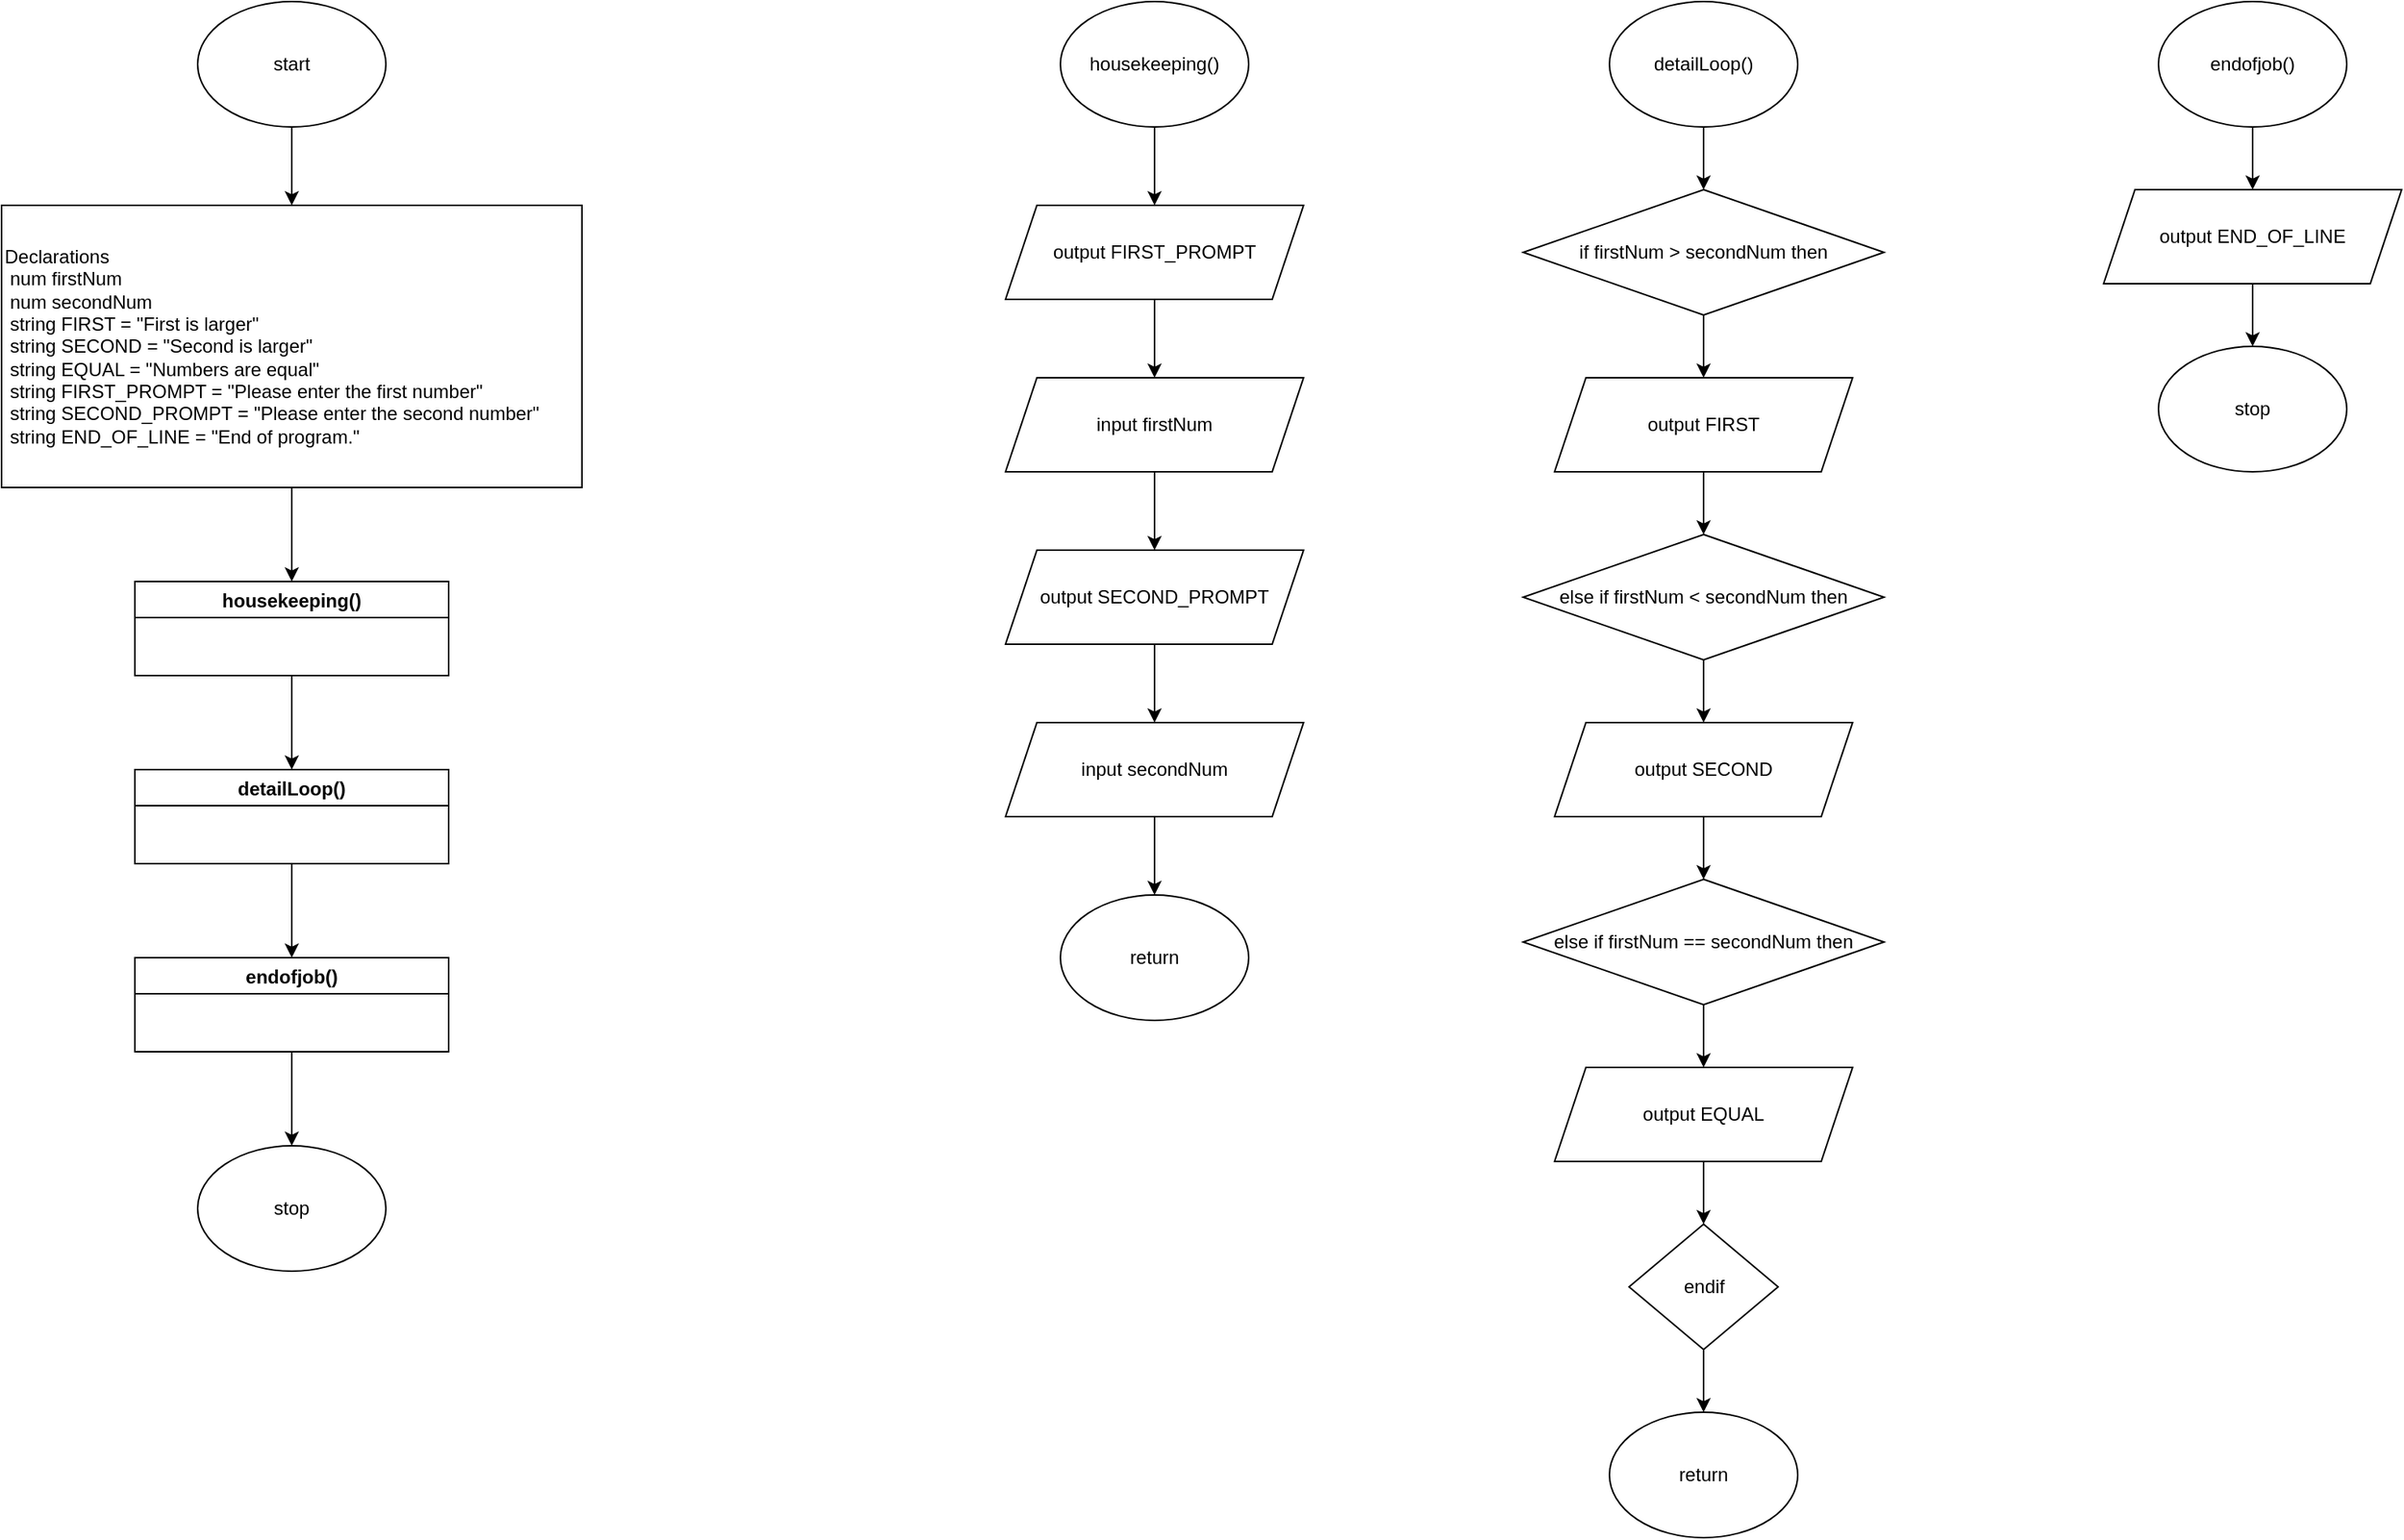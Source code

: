 <mxfile version="17.2.1" type="github">
  <diagram id="C5RBs43oDa-KdzZeNtuy" name="Page-1">
    <mxGraphModel dx="1422" dy="794" grid="1" gridSize="10" guides="1" tooltips="1" connect="1" arrows="1" fold="1" page="1" pageScale="1" pageWidth="827" pageHeight="1169" math="0" shadow="0">
      <root>
        <mxCell id="WIyWlLk6GJQsqaUBKTNV-0" />
        <mxCell id="WIyWlLk6GJQsqaUBKTNV-1" parent="WIyWlLk6GJQsqaUBKTNV-0" />
        <mxCell id="g5uFRqkh2VAbPU18wjDP-3" style="edgeStyle=orthogonalEdgeStyle;rounded=0;orthogonalLoop=1;jettySize=auto;html=1;exitX=0.5;exitY=1;exitDx=0;exitDy=0;entryX=0.5;entryY=0;entryDx=0;entryDy=0;" parent="WIyWlLk6GJQsqaUBKTNV-1" source="g5uFRqkh2VAbPU18wjDP-0" target="g5uFRqkh2VAbPU18wjDP-2" edge="1">
          <mxGeometry relative="1" as="geometry" />
        </mxCell>
        <mxCell id="g5uFRqkh2VAbPU18wjDP-0" value="start" style="ellipse;whiteSpace=wrap;html=1;" parent="WIyWlLk6GJQsqaUBKTNV-1" vertex="1">
          <mxGeometry x="350" y="370" width="120" height="80" as="geometry" />
        </mxCell>
        <mxCell id="g5uFRqkh2VAbPU18wjDP-6" style="edgeStyle=orthogonalEdgeStyle;rounded=0;orthogonalLoop=1;jettySize=auto;html=1;exitX=0.5;exitY=1;exitDx=0;exitDy=0;entryX=0.5;entryY=0;entryDx=0;entryDy=0;" parent="WIyWlLk6GJQsqaUBKTNV-1" source="g5uFRqkh2VAbPU18wjDP-2" target="g5uFRqkh2VAbPU18wjDP-4" edge="1">
          <mxGeometry relative="1" as="geometry" />
        </mxCell>
        <mxCell id="g5uFRqkh2VAbPU18wjDP-2" value="Declarations&lt;br&gt;&lt;span style=&quot;white-space: pre&quot;&gt; &lt;/span&gt;num firstNum&lt;br&gt;&lt;span style=&quot;white-space: pre&quot;&gt; &lt;/span&gt;num secondNum&lt;br&gt;&lt;span style=&quot;white-space: pre&quot;&gt; &lt;/span&gt;string FIRST = &quot;First is larger&quot;&lt;br&gt;&lt;span style=&quot;white-space: pre&quot;&gt; &lt;/span&gt;string SECOND = &quot;Second is larger&quot;&lt;br&gt;&lt;span style=&quot;white-space: pre&quot;&gt; &lt;/span&gt;string EQUAL = &quot;Numbers are equal&quot;&lt;br&gt;&lt;span style=&quot;white-space: pre&quot;&gt; &lt;/span&gt;string FIRST_PROMPT = &quot;Please enter the first number&quot;&lt;br&gt;&lt;span style=&quot;white-space: pre&quot;&gt; &lt;/span&gt;string SECOND_PROMPT = &quot;Please enter the second number&quot;&lt;br&gt;&lt;span style=&quot;white-space: pre&quot;&gt; &lt;/span&gt;string END_OF_LINE = &quot;End of program.&quot;" style="rounded=0;whiteSpace=wrap;html=1;align=left;" parent="WIyWlLk6GJQsqaUBKTNV-1" vertex="1">
          <mxGeometry x="225" y="500" width="370" height="180" as="geometry" />
        </mxCell>
        <mxCell id="g5uFRqkh2VAbPU18wjDP-8" style="edgeStyle=orthogonalEdgeStyle;rounded=0;orthogonalLoop=1;jettySize=auto;html=1;exitX=0.5;exitY=1;exitDx=0;exitDy=0;entryX=0.5;entryY=0;entryDx=0;entryDy=0;" parent="WIyWlLk6GJQsqaUBKTNV-1" source="g5uFRqkh2VAbPU18wjDP-4" target="g5uFRqkh2VAbPU18wjDP-7" edge="1">
          <mxGeometry relative="1" as="geometry" />
        </mxCell>
        <mxCell id="g5uFRqkh2VAbPU18wjDP-4" value="housekeeping()" style="swimlane;startSize=23;" parent="WIyWlLk6GJQsqaUBKTNV-1" vertex="1">
          <mxGeometry x="310" y="740" width="200" height="60" as="geometry">
            <mxRectangle x="310" y="740" width="120" height="23" as="alternateBounds" />
          </mxGeometry>
        </mxCell>
        <mxCell id="g5uFRqkh2VAbPU18wjDP-10" style="edgeStyle=orthogonalEdgeStyle;rounded=0;orthogonalLoop=1;jettySize=auto;html=1;exitX=0.5;exitY=1;exitDx=0;exitDy=0;entryX=0.5;entryY=0;entryDx=0;entryDy=0;" parent="WIyWlLk6GJQsqaUBKTNV-1" source="g5uFRqkh2VAbPU18wjDP-7" target="g5uFRqkh2VAbPU18wjDP-9" edge="1">
          <mxGeometry relative="1" as="geometry" />
        </mxCell>
        <mxCell id="g5uFRqkh2VAbPU18wjDP-7" value="detailLoop()" style="swimlane;startSize=23;" parent="WIyWlLk6GJQsqaUBKTNV-1" vertex="1">
          <mxGeometry x="310" y="860" width="200" height="60" as="geometry">
            <mxRectangle x="310" y="740" width="120" height="23" as="alternateBounds" />
          </mxGeometry>
        </mxCell>
        <mxCell id="g5uFRqkh2VAbPU18wjDP-12" style="edgeStyle=orthogonalEdgeStyle;rounded=0;orthogonalLoop=1;jettySize=auto;html=1;exitX=0.5;exitY=1;exitDx=0;exitDy=0;" parent="WIyWlLk6GJQsqaUBKTNV-1" source="g5uFRqkh2VAbPU18wjDP-9" target="g5uFRqkh2VAbPU18wjDP-11" edge="1">
          <mxGeometry relative="1" as="geometry" />
        </mxCell>
        <mxCell id="g5uFRqkh2VAbPU18wjDP-9" value="endofjob()" style="swimlane;startSize=23;" parent="WIyWlLk6GJQsqaUBKTNV-1" vertex="1">
          <mxGeometry x="310" y="980" width="200" height="60" as="geometry">
            <mxRectangle x="310" y="740" width="120" height="23" as="alternateBounds" />
          </mxGeometry>
        </mxCell>
        <mxCell id="g5uFRqkh2VAbPU18wjDP-11" value="stop" style="ellipse;whiteSpace=wrap;html=1;" parent="WIyWlLk6GJQsqaUBKTNV-1" vertex="1">
          <mxGeometry x="350" y="1100" width="120" height="80" as="geometry" />
        </mxCell>
        <mxCell id="g5uFRqkh2VAbPU18wjDP-19" style="edgeStyle=orthogonalEdgeStyle;rounded=0;orthogonalLoop=1;jettySize=auto;html=1;exitX=0.5;exitY=1;exitDx=0;exitDy=0;entryX=0.5;entryY=0;entryDx=0;entryDy=0;" parent="WIyWlLk6GJQsqaUBKTNV-1" source="g5uFRqkh2VAbPU18wjDP-13" target="g5uFRqkh2VAbPU18wjDP-14" edge="1">
          <mxGeometry relative="1" as="geometry" />
        </mxCell>
        <mxCell id="g5uFRqkh2VAbPU18wjDP-13" value="housekeeping()" style="ellipse;whiteSpace=wrap;html=1;" parent="WIyWlLk6GJQsqaUBKTNV-1" vertex="1">
          <mxGeometry x="900" y="370" width="120" height="80" as="geometry" />
        </mxCell>
        <mxCell id="g5uFRqkh2VAbPU18wjDP-20" style="edgeStyle=orthogonalEdgeStyle;rounded=0;orthogonalLoop=1;jettySize=auto;html=1;exitX=0.5;exitY=1;exitDx=0;exitDy=0;entryX=0.5;entryY=0;entryDx=0;entryDy=0;" parent="WIyWlLk6GJQsqaUBKTNV-1" source="g5uFRqkh2VAbPU18wjDP-14" target="g5uFRqkh2VAbPU18wjDP-15" edge="1">
          <mxGeometry relative="1" as="geometry" />
        </mxCell>
        <mxCell id="g5uFRqkh2VAbPU18wjDP-14" value="output FIRST_PROMPT" style="shape=parallelogram;perimeter=parallelogramPerimeter;whiteSpace=wrap;html=1;fixedSize=1;" parent="WIyWlLk6GJQsqaUBKTNV-1" vertex="1">
          <mxGeometry x="865" y="500" width="190" height="60" as="geometry" />
        </mxCell>
        <mxCell id="g5uFRqkh2VAbPU18wjDP-22" style="edgeStyle=orthogonalEdgeStyle;rounded=0;orthogonalLoop=1;jettySize=auto;html=1;exitX=0.5;exitY=1;exitDx=0;exitDy=0;entryX=0.5;entryY=0;entryDx=0;entryDy=0;" parent="WIyWlLk6GJQsqaUBKTNV-1" source="g5uFRqkh2VAbPU18wjDP-15" target="g5uFRqkh2VAbPU18wjDP-16" edge="1">
          <mxGeometry relative="1" as="geometry" />
        </mxCell>
        <mxCell id="g5uFRqkh2VAbPU18wjDP-15" value="input firstNum" style="shape=parallelogram;perimeter=parallelogramPerimeter;whiteSpace=wrap;html=1;fixedSize=1;" parent="WIyWlLk6GJQsqaUBKTNV-1" vertex="1">
          <mxGeometry x="865" y="610" width="190" height="60" as="geometry" />
        </mxCell>
        <mxCell id="g5uFRqkh2VAbPU18wjDP-23" style="edgeStyle=orthogonalEdgeStyle;rounded=0;orthogonalLoop=1;jettySize=auto;html=1;exitX=0.5;exitY=1;exitDx=0;exitDy=0;entryX=0.5;entryY=0;entryDx=0;entryDy=0;" parent="WIyWlLk6GJQsqaUBKTNV-1" source="g5uFRqkh2VAbPU18wjDP-16" target="g5uFRqkh2VAbPU18wjDP-17" edge="1">
          <mxGeometry relative="1" as="geometry" />
        </mxCell>
        <mxCell id="g5uFRqkh2VAbPU18wjDP-16" value="output SECOND_PROMPT" style="shape=parallelogram;perimeter=parallelogramPerimeter;whiteSpace=wrap;html=1;fixedSize=1;" parent="WIyWlLk6GJQsqaUBKTNV-1" vertex="1">
          <mxGeometry x="865" y="720" width="190" height="60" as="geometry" />
        </mxCell>
        <mxCell id="g5uFRqkh2VAbPU18wjDP-24" style="edgeStyle=orthogonalEdgeStyle;rounded=0;orthogonalLoop=1;jettySize=auto;html=1;exitX=0.5;exitY=1;exitDx=0;exitDy=0;entryX=0.5;entryY=0;entryDx=0;entryDy=0;" parent="WIyWlLk6GJQsqaUBKTNV-1" source="g5uFRqkh2VAbPU18wjDP-17" target="g5uFRqkh2VAbPU18wjDP-18" edge="1">
          <mxGeometry relative="1" as="geometry" />
        </mxCell>
        <mxCell id="g5uFRqkh2VAbPU18wjDP-17" value="input secondNum" style="shape=parallelogram;perimeter=parallelogramPerimeter;whiteSpace=wrap;html=1;fixedSize=1;" parent="WIyWlLk6GJQsqaUBKTNV-1" vertex="1">
          <mxGeometry x="865" y="830" width="190" height="60" as="geometry" />
        </mxCell>
        <mxCell id="g5uFRqkh2VAbPU18wjDP-18" value="return" style="ellipse;whiteSpace=wrap;html=1;" parent="WIyWlLk6GJQsqaUBKTNV-1" vertex="1">
          <mxGeometry x="900" y="940" width="120" height="80" as="geometry" />
        </mxCell>
        <mxCell id="g5uFRqkh2VAbPU18wjDP-34" style="edgeStyle=orthogonalEdgeStyle;rounded=0;orthogonalLoop=1;jettySize=auto;html=1;exitX=0.5;exitY=1;exitDx=0;exitDy=0;entryX=0.5;entryY=0;entryDx=0;entryDy=0;" parent="WIyWlLk6GJQsqaUBKTNV-1" source="g5uFRqkh2VAbPU18wjDP-25" target="g5uFRqkh2VAbPU18wjDP-26" edge="1">
          <mxGeometry relative="1" as="geometry" />
        </mxCell>
        <mxCell id="g5uFRqkh2VAbPU18wjDP-25" value="detailLoop()" style="ellipse;whiteSpace=wrap;html=1;" parent="WIyWlLk6GJQsqaUBKTNV-1" vertex="1">
          <mxGeometry x="1250" y="370" width="120" height="80" as="geometry" />
        </mxCell>
        <mxCell id="g5uFRqkh2VAbPU18wjDP-35" style="edgeStyle=orthogonalEdgeStyle;rounded=0;orthogonalLoop=1;jettySize=auto;html=1;exitX=0.5;exitY=1;exitDx=0;exitDy=0;entryX=0.5;entryY=0;entryDx=0;entryDy=0;" parent="WIyWlLk6GJQsqaUBKTNV-1" source="g5uFRqkh2VAbPU18wjDP-26" target="g5uFRqkh2VAbPU18wjDP-27" edge="1">
          <mxGeometry relative="1" as="geometry" />
        </mxCell>
        <mxCell id="g5uFRqkh2VAbPU18wjDP-26" value="if firstNum &amp;gt; secondNum then" style="rhombus;whiteSpace=wrap;html=1;" parent="WIyWlLk6GJQsqaUBKTNV-1" vertex="1">
          <mxGeometry x="1195" y="490" width="230" height="80" as="geometry" />
        </mxCell>
        <mxCell id="g5uFRqkh2VAbPU18wjDP-36" style="edgeStyle=orthogonalEdgeStyle;rounded=0;orthogonalLoop=1;jettySize=auto;html=1;exitX=0.5;exitY=1;exitDx=0;exitDy=0;entryX=0.5;entryY=0;entryDx=0;entryDy=0;" parent="WIyWlLk6GJQsqaUBKTNV-1" source="g5uFRqkh2VAbPU18wjDP-27" target="g5uFRqkh2VAbPU18wjDP-28" edge="1">
          <mxGeometry relative="1" as="geometry" />
        </mxCell>
        <mxCell id="g5uFRqkh2VAbPU18wjDP-27" value="output FIRST" style="shape=parallelogram;perimeter=parallelogramPerimeter;whiteSpace=wrap;html=1;fixedSize=1;" parent="WIyWlLk6GJQsqaUBKTNV-1" vertex="1">
          <mxGeometry x="1215" y="610" width="190" height="60" as="geometry" />
        </mxCell>
        <mxCell id="g5uFRqkh2VAbPU18wjDP-37" style="edgeStyle=orthogonalEdgeStyle;rounded=0;orthogonalLoop=1;jettySize=auto;html=1;exitX=0.5;exitY=1;exitDx=0;exitDy=0;entryX=0.5;entryY=0;entryDx=0;entryDy=0;" parent="WIyWlLk6GJQsqaUBKTNV-1" source="g5uFRqkh2VAbPU18wjDP-28" target="g5uFRqkh2VAbPU18wjDP-29" edge="1">
          <mxGeometry relative="1" as="geometry" />
        </mxCell>
        <mxCell id="g5uFRqkh2VAbPU18wjDP-28" value="else if firstNum &amp;lt; secondNum then" style="rhombus;whiteSpace=wrap;html=1;" parent="WIyWlLk6GJQsqaUBKTNV-1" vertex="1">
          <mxGeometry x="1195" y="710" width="230" height="80" as="geometry" />
        </mxCell>
        <mxCell id="g5uFRqkh2VAbPU18wjDP-38" style="edgeStyle=orthogonalEdgeStyle;rounded=0;orthogonalLoop=1;jettySize=auto;html=1;exitX=0.5;exitY=1;exitDx=0;exitDy=0;entryX=0.5;entryY=0;entryDx=0;entryDy=0;" parent="WIyWlLk6GJQsqaUBKTNV-1" source="g5uFRqkh2VAbPU18wjDP-29" target="g5uFRqkh2VAbPU18wjDP-30" edge="1">
          <mxGeometry relative="1" as="geometry" />
        </mxCell>
        <mxCell id="g5uFRqkh2VAbPU18wjDP-29" value="output SECOND" style="shape=parallelogram;perimeter=parallelogramPerimeter;whiteSpace=wrap;html=1;fixedSize=1;" parent="WIyWlLk6GJQsqaUBKTNV-1" vertex="1">
          <mxGeometry x="1215" y="830" width="190" height="60" as="geometry" />
        </mxCell>
        <mxCell id="g5uFRqkh2VAbPU18wjDP-39" style="edgeStyle=orthogonalEdgeStyle;rounded=0;orthogonalLoop=1;jettySize=auto;html=1;exitX=0.5;exitY=1;exitDx=0;exitDy=0;entryX=0.5;entryY=0;entryDx=0;entryDy=0;" parent="WIyWlLk6GJQsqaUBKTNV-1" source="g5uFRqkh2VAbPU18wjDP-30" target="g5uFRqkh2VAbPU18wjDP-31" edge="1">
          <mxGeometry relative="1" as="geometry" />
        </mxCell>
        <mxCell id="g5uFRqkh2VAbPU18wjDP-30" value="else if firstNum == secondNum then" style="rhombus;whiteSpace=wrap;html=1;" parent="WIyWlLk6GJQsqaUBKTNV-1" vertex="1">
          <mxGeometry x="1195" y="930" width="230" height="80" as="geometry" />
        </mxCell>
        <mxCell id="g5uFRqkh2VAbPU18wjDP-40" style="edgeStyle=orthogonalEdgeStyle;rounded=0;orthogonalLoop=1;jettySize=auto;html=1;exitX=0.5;exitY=1;exitDx=0;exitDy=0;entryX=0.5;entryY=0;entryDx=0;entryDy=0;" parent="WIyWlLk6GJQsqaUBKTNV-1" source="g5uFRqkh2VAbPU18wjDP-31" target="g5uFRqkh2VAbPU18wjDP-33" edge="1">
          <mxGeometry relative="1" as="geometry" />
        </mxCell>
        <mxCell id="g5uFRqkh2VAbPU18wjDP-31" value="output EQUAL" style="shape=parallelogram;perimeter=parallelogramPerimeter;whiteSpace=wrap;html=1;fixedSize=1;" parent="WIyWlLk6GJQsqaUBKTNV-1" vertex="1">
          <mxGeometry x="1215" y="1050" width="190" height="60" as="geometry" />
        </mxCell>
        <mxCell id="g5uFRqkh2VAbPU18wjDP-32" value="return" style="ellipse;whiteSpace=wrap;html=1;" parent="WIyWlLk6GJQsqaUBKTNV-1" vertex="1">
          <mxGeometry x="1250" y="1270" width="120" height="80" as="geometry" />
        </mxCell>
        <mxCell id="g5uFRqkh2VAbPU18wjDP-41" style="edgeStyle=orthogonalEdgeStyle;rounded=0;orthogonalLoop=1;jettySize=auto;html=1;exitX=0.5;exitY=1;exitDx=0;exitDy=0;entryX=0.5;entryY=0;entryDx=0;entryDy=0;" parent="WIyWlLk6GJQsqaUBKTNV-1" source="g5uFRqkh2VAbPU18wjDP-33" target="g5uFRqkh2VAbPU18wjDP-32" edge="1">
          <mxGeometry relative="1" as="geometry" />
        </mxCell>
        <mxCell id="g5uFRqkh2VAbPU18wjDP-33" value="endif" style="rhombus;whiteSpace=wrap;html=1;" parent="WIyWlLk6GJQsqaUBKTNV-1" vertex="1">
          <mxGeometry x="1262.5" y="1150" width="95" height="80" as="geometry" />
        </mxCell>
        <mxCell id="g5uFRqkh2VAbPU18wjDP-45" style="edgeStyle=orthogonalEdgeStyle;rounded=0;orthogonalLoop=1;jettySize=auto;html=1;exitX=0.5;exitY=1;exitDx=0;exitDy=0;entryX=0.5;entryY=0;entryDx=0;entryDy=0;" parent="WIyWlLk6GJQsqaUBKTNV-1" source="g5uFRqkh2VAbPU18wjDP-42" target="g5uFRqkh2VAbPU18wjDP-43" edge="1">
          <mxGeometry relative="1" as="geometry" />
        </mxCell>
        <mxCell id="g5uFRqkh2VAbPU18wjDP-42" value="endofjob()" style="ellipse;whiteSpace=wrap;html=1;" parent="WIyWlLk6GJQsqaUBKTNV-1" vertex="1">
          <mxGeometry x="1600" y="370" width="120" height="80" as="geometry" />
        </mxCell>
        <mxCell id="g5uFRqkh2VAbPU18wjDP-46" style="edgeStyle=orthogonalEdgeStyle;rounded=0;orthogonalLoop=1;jettySize=auto;html=1;exitX=0.5;exitY=1;exitDx=0;exitDy=0;entryX=0.5;entryY=0;entryDx=0;entryDy=0;" parent="WIyWlLk6GJQsqaUBKTNV-1" source="g5uFRqkh2VAbPU18wjDP-43" target="g5uFRqkh2VAbPU18wjDP-44" edge="1">
          <mxGeometry relative="1" as="geometry" />
        </mxCell>
        <mxCell id="g5uFRqkh2VAbPU18wjDP-43" value="output END_OF_LINE" style="shape=parallelogram;perimeter=parallelogramPerimeter;whiteSpace=wrap;html=1;fixedSize=1;" parent="WIyWlLk6GJQsqaUBKTNV-1" vertex="1">
          <mxGeometry x="1565" y="490" width="190" height="60" as="geometry" />
        </mxCell>
        <mxCell id="g5uFRqkh2VAbPU18wjDP-44" value="stop" style="ellipse;whiteSpace=wrap;html=1;" parent="WIyWlLk6GJQsqaUBKTNV-1" vertex="1">
          <mxGeometry x="1600" y="590" width="120" height="80" as="geometry" />
        </mxCell>
      </root>
    </mxGraphModel>
  </diagram>
</mxfile>
